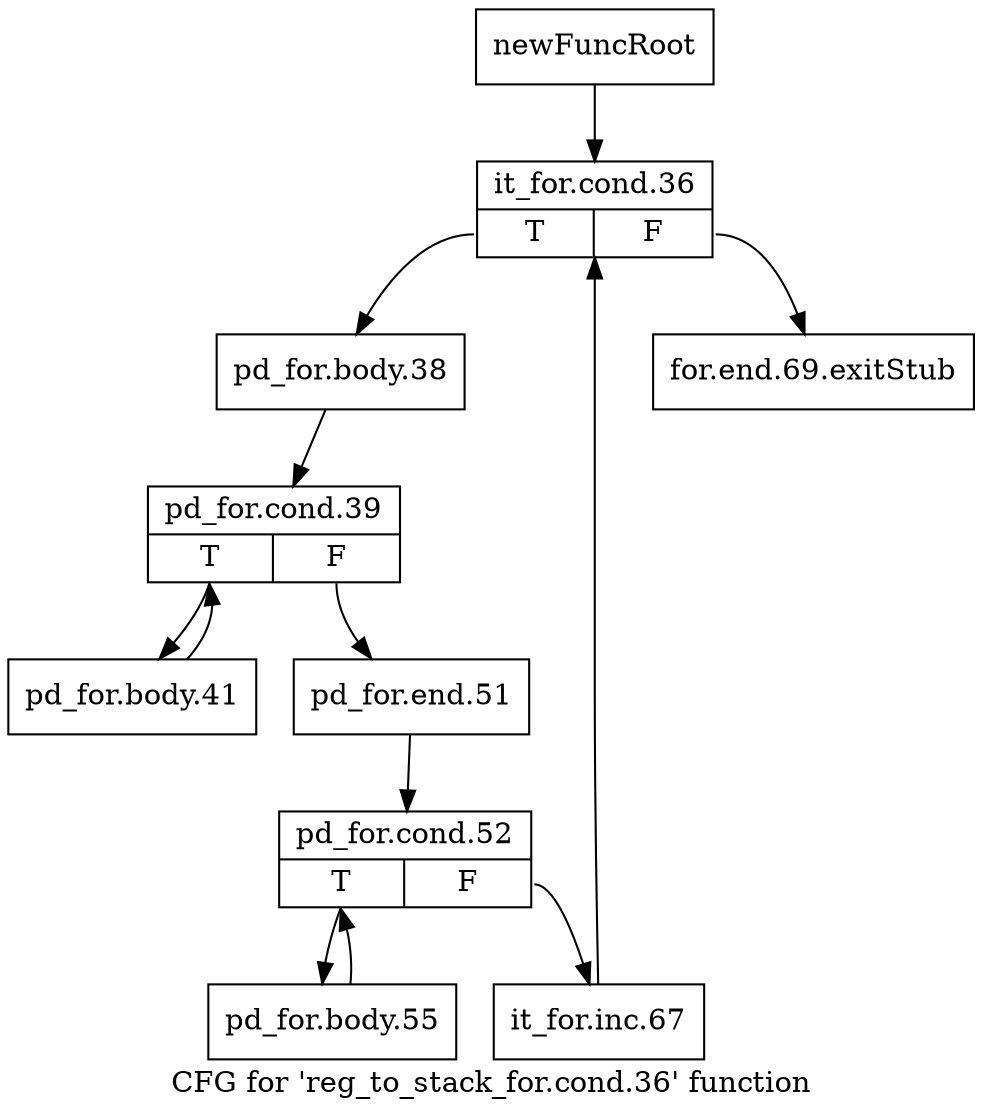 digraph "CFG for 'reg_to_stack_for.cond.36' function" {
	label="CFG for 'reg_to_stack_for.cond.36' function";

	Node0xb8de470 [shape=record,label="{newFuncRoot}"];
	Node0xb8de470 -> Node0xb8de510;
	Node0xb8de4c0 [shape=record,label="{for.end.69.exitStub}"];
	Node0xb8de510 [shape=record,label="{it_for.cond.36|{<s0>T|<s1>F}}"];
	Node0xb8de510:s0 -> Node0xb8de560;
	Node0xb8de510:s1 -> Node0xb8de4c0;
	Node0xb8de560 [shape=record,label="{pd_for.body.38}"];
	Node0xb8de560 -> Node0xb8de5b0;
	Node0xb8de5b0 [shape=record,label="{pd_for.cond.39|{<s0>T|<s1>F}}"];
	Node0xb8de5b0:s0 -> Node0xb8de740;
	Node0xb8de5b0:s1 -> Node0xb8de600;
	Node0xb8de600 [shape=record,label="{pd_for.end.51}"];
	Node0xb8de600 -> Node0xb8de650;
	Node0xb8de650 [shape=record,label="{pd_for.cond.52|{<s0>T|<s1>F}}"];
	Node0xb8de650:s0 -> Node0xb8de6f0;
	Node0xb8de650:s1 -> Node0xb8de6a0;
	Node0xb8de6a0 [shape=record,label="{it_for.inc.67}"];
	Node0xb8de6a0 -> Node0xb8de510;
	Node0xb8de6f0 [shape=record,label="{pd_for.body.55}"];
	Node0xb8de6f0 -> Node0xb8de650;
	Node0xb8de740 [shape=record,label="{pd_for.body.41}"];
	Node0xb8de740 -> Node0xb8de5b0;
}
